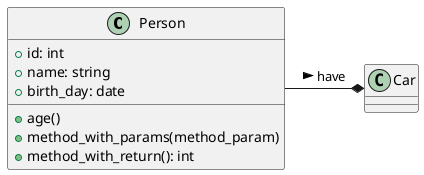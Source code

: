 @startuml

  /' Test Class '/
  class Person{
    +id: int
    +name: string
    +birth_day: date
    
    ' Methods
    +age()
    +method_with_params(method_param)
    +method_with_return(): int
  }

  Person -* Car: have >
@enduml